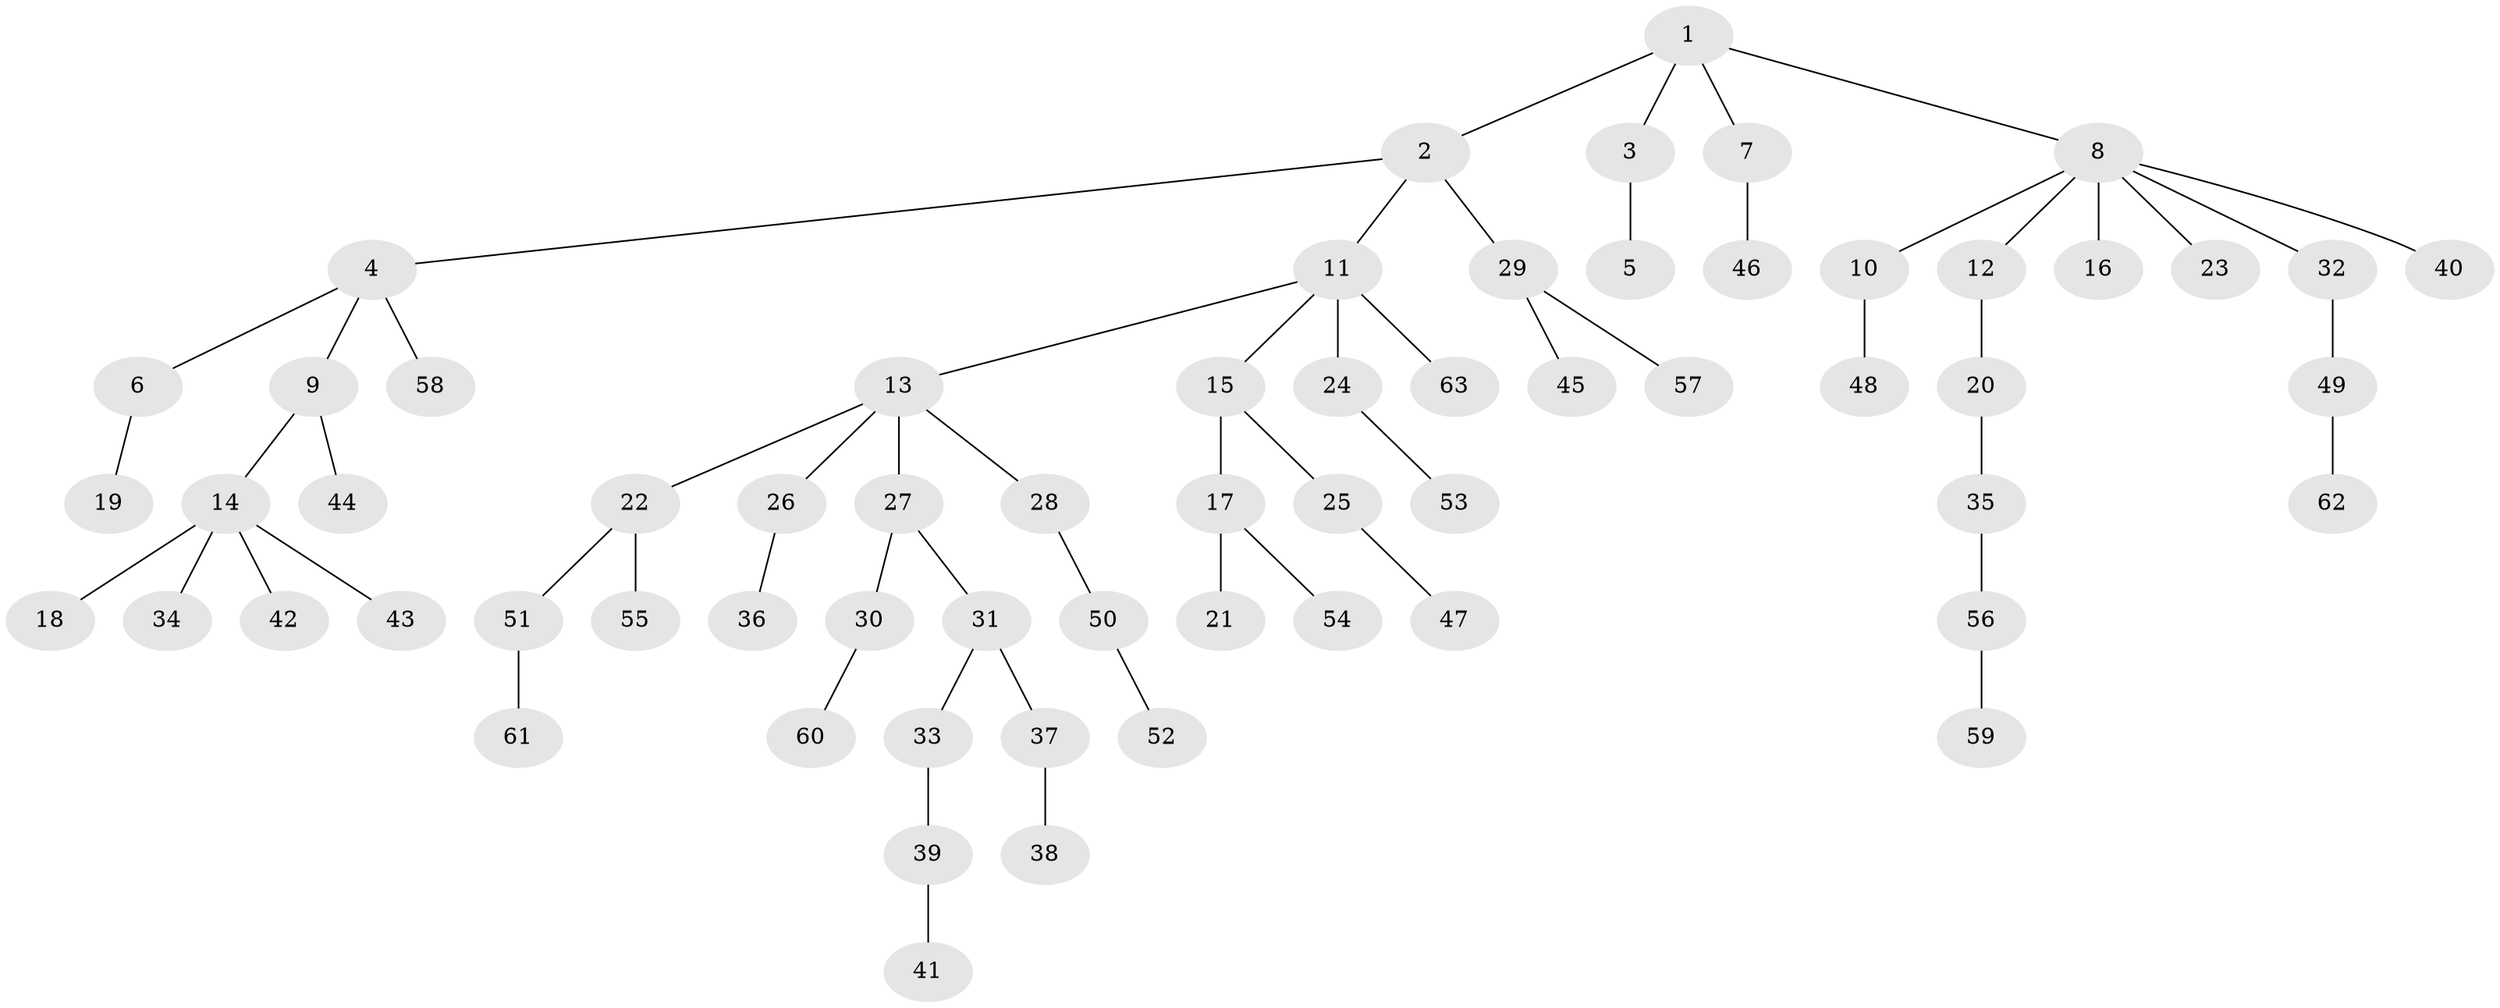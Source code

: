 // original degree distribution, {4: 0.07142857142857142, 2: 0.2698412698412698, 5: 0.015873015873015872, 3: 0.14285714285714285, 8: 0.007936507936507936, 7: 0.015873015873015872, 1: 0.47619047619047616}
// Generated by graph-tools (version 1.1) at 2025/51/03/04/25 22:51:46]
// undirected, 63 vertices, 62 edges
graph export_dot {
  node [color=gray90,style=filled];
  1;
  2;
  3;
  4;
  5;
  6;
  7;
  8;
  9;
  10;
  11;
  12;
  13;
  14;
  15;
  16;
  17;
  18;
  19;
  20;
  21;
  22;
  23;
  24;
  25;
  26;
  27;
  28;
  29;
  30;
  31;
  32;
  33;
  34;
  35;
  36;
  37;
  38;
  39;
  40;
  41;
  42;
  43;
  44;
  45;
  46;
  47;
  48;
  49;
  50;
  51;
  52;
  53;
  54;
  55;
  56;
  57;
  58;
  59;
  60;
  61;
  62;
  63;
  1 -- 2 [weight=1.0];
  1 -- 3 [weight=1.0];
  1 -- 7 [weight=1.0];
  1 -- 8 [weight=1.0];
  2 -- 4 [weight=1.0];
  2 -- 11 [weight=1.0];
  2 -- 29 [weight=1.0];
  3 -- 5 [weight=1.0];
  4 -- 6 [weight=1.0];
  4 -- 9 [weight=1.0];
  4 -- 58 [weight=1.0];
  6 -- 19 [weight=1.0];
  7 -- 46 [weight=1.0];
  8 -- 10 [weight=1.0];
  8 -- 12 [weight=1.0];
  8 -- 16 [weight=1.0];
  8 -- 23 [weight=1.0];
  8 -- 32 [weight=1.0];
  8 -- 40 [weight=1.0];
  9 -- 14 [weight=1.0];
  9 -- 44 [weight=1.0];
  10 -- 48 [weight=1.0];
  11 -- 13 [weight=1.0];
  11 -- 15 [weight=1.0];
  11 -- 24 [weight=1.0];
  11 -- 63 [weight=1.0];
  12 -- 20 [weight=1.0];
  13 -- 22 [weight=1.0];
  13 -- 26 [weight=1.0];
  13 -- 27 [weight=1.0];
  13 -- 28 [weight=1.0];
  14 -- 18 [weight=2.0];
  14 -- 34 [weight=1.0];
  14 -- 42 [weight=1.0];
  14 -- 43 [weight=1.0];
  15 -- 17 [weight=1.0];
  15 -- 25 [weight=1.0];
  17 -- 21 [weight=1.0];
  17 -- 54 [weight=1.0];
  20 -- 35 [weight=1.0];
  22 -- 51 [weight=1.0];
  22 -- 55 [weight=1.0];
  24 -- 53 [weight=1.0];
  25 -- 47 [weight=1.0];
  26 -- 36 [weight=1.0];
  27 -- 30 [weight=1.0];
  27 -- 31 [weight=1.0];
  28 -- 50 [weight=1.0];
  29 -- 45 [weight=1.0];
  29 -- 57 [weight=1.0];
  30 -- 60 [weight=1.0];
  31 -- 33 [weight=1.0];
  31 -- 37 [weight=1.0];
  32 -- 49 [weight=1.0];
  33 -- 39 [weight=1.0];
  35 -- 56 [weight=1.0];
  37 -- 38 [weight=1.0];
  39 -- 41 [weight=1.0];
  49 -- 62 [weight=1.0];
  50 -- 52 [weight=1.0];
  51 -- 61 [weight=1.0];
  56 -- 59 [weight=1.0];
}
